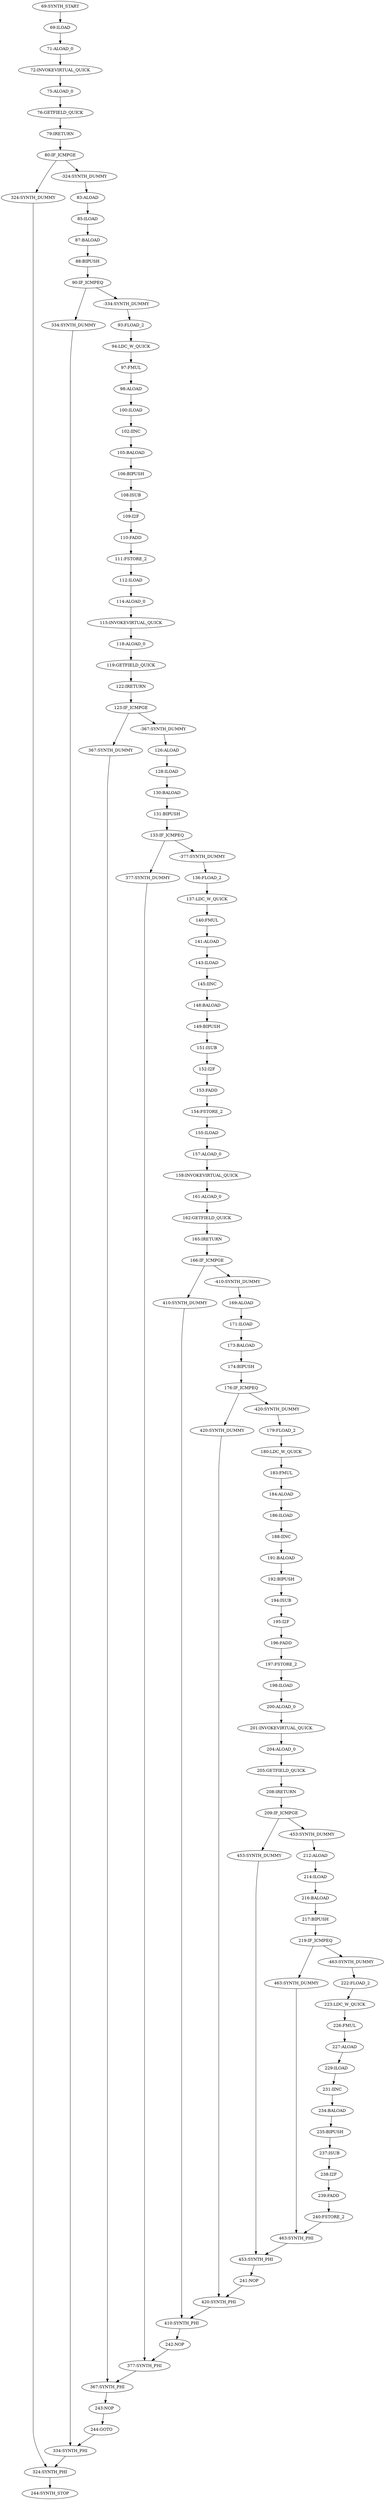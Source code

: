 digraph{
"69:SYNTH_START" -> "69:ILOAD";
"69:ILOAD" -> "71:ALOAD_0";
"71:ALOAD_0" -> "72:INVOKEVIRTUAL_QUICK";
"72:INVOKEVIRTUAL_QUICK" -> "75:ALOAD_0";
"75:ALOAD_0" -> "76:GETFIELD_QUICK";
"76:GETFIELD_QUICK" -> "79:IRETURN";
"79:IRETURN" -> "80:IF_ICMPGE";
"80:IF_ICMPGE" -> "324:SYNTH_DUMMY";
"80:IF_ICMPGE" -> "-324:SYNTH_DUMMY";
"324:SYNTH_DUMMY" -> "324:SYNTH_PHI";
"-324:SYNTH_DUMMY" -> "83:ALOAD";
"83:ALOAD" -> "85:ILOAD";
"85:ILOAD" -> "87:BALOAD";
"87:BALOAD" -> "88:BIPUSH";
"88:BIPUSH" -> "90:IF_ICMPEQ";
"90:IF_ICMPEQ" -> "334:SYNTH_DUMMY";
"90:IF_ICMPEQ" -> "-334:SYNTH_DUMMY";
"334:SYNTH_DUMMY" -> "334:SYNTH_PHI";
"-334:SYNTH_DUMMY" -> "93:FLOAD_2";
"93:FLOAD_2" -> "94:LDC_W_QUICK";
"94:LDC_W_QUICK" -> "97:FMUL";
"97:FMUL" -> "98:ALOAD";
"98:ALOAD" -> "100:ILOAD";
"100:ILOAD" -> "102:IINC";
"102:IINC" -> "105:BALOAD";
"105:BALOAD" -> "106:BIPUSH";
"106:BIPUSH" -> "108:ISUB";
"108:ISUB" -> "109:I2F";
"109:I2F" -> "110:FADD";
"110:FADD" -> "111:FSTORE_2";
"111:FSTORE_2" -> "112:ILOAD";
"112:ILOAD" -> "114:ALOAD_0";
"114:ALOAD_0" -> "115:INVOKEVIRTUAL_QUICK";
"115:INVOKEVIRTUAL_QUICK" -> "118:ALOAD_0";
"118:ALOAD_0" -> "119:GETFIELD_QUICK";
"119:GETFIELD_QUICK" -> "122:IRETURN";
"122:IRETURN" -> "123:IF_ICMPGE";
"123:IF_ICMPGE" -> "367:SYNTH_DUMMY";
"123:IF_ICMPGE" -> "-367:SYNTH_DUMMY";
"367:SYNTH_DUMMY" -> "367:SYNTH_PHI";
"-367:SYNTH_DUMMY" -> "126:ALOAD";
"126:ALOAD" -> "128:ILOAD";
"243:NOP" -> "244:GOTO";
"244:GOTO" -> "334:SYNTH_PHI";
"128:ILOAD" -> "130:BALOAD";
"130:BALOAD" -> "131:BIPUSH";
"131:BIPUSH" -> "133:IF_ICMPEQ";
"133:IF_ICMPEQ" -> "377:SYNTH_DUMMY";
"133:IF_ICMPEQ" -> "-377:SYNTH_DUMMY";
"377:SYNTH_DUMMY" -> "377:SYNTH_PHI";
"-377:SYNTH_DUMMY" -> "136:FLOAD_2";
"136:FLOAD_2" -> "137:LDC_W_QUICK";
"137:LDC_W_QUICK" -> "140:FMUL";
"140:FMUL" -> "141:ALOAD";
"141:ALOAD" -> "143:ILOAD";
"143:ILOAD" -> "145:IINC";
"145:IINC" -> "148:BALOAD";
"148:BALOAD" -> "149:BIPUSH";
"149:BIPUSH" -> "151:ISUB";
"151:ISUB" -> "152:I2F";
"152:I2F" -> "153:FADD";
"153:FADD" -> "154:FSTORE_2";
"154:FSTORE_2" -> "155:ILOAD";
"155:ILOAD" -> "157:ALOAD_0";
"157:ALOAD_0" -> "158:INVOKEVIRTUAL_QUICK";
"158:INVOKEVIRTUAL_QUICK" -> "161:ALOAD_0";
"161:ALOAD_0" -> "162:GETFIELD_QUICK";
"162:GETFIELD_QUICK" -> "165:IRETURN";
"165:IRETURN" -> "166:IF_ICMPGE";
"166:IF_ICMPGE" -> "410:SYNTH_DUMMY";
"166:IF_ICMPGE" -> "-410:SYNTH_DUMMY";
"410:SYNTH_DUMMY" -> "410:SYNTH_PHI";
"-410:SYNTH_DUMMY" -> "169:ALOAD";
"169:ALOAD" -> "171:ILOAD";
"242:NOP" -> "377:SYNTH_PHI";
"171:ILOAD" -> "173:BALOAD";
"173:BALOAD" -> "174:BIPUSH";
"174:BIPUSH" -> "176:IF_ICMPEQ";
"176:IF_ICMPEQ" -> "420:SYNTH_DUMMY";
"176:IF_ICMPEQ" -> "-420:SYNTH_DUMMY";
"420:SYNTH_DUMMY" -> "420:SYNTH_PHI";
"-420:SYNTH_DUMMY" -> "179:FLOAD_2";
"179:FLOAD_2" -> "180:LDC_W_QUICK";
"180:LDC_W_QUICK" -> "183:FMUL";
"183:FMUL" -> "184:ALOAD";
"184:ALOAD" -> "186:ILOAD";
"186:ILOAD" -> "188:IINC";
"188:IINC" -> "191:BALOAD";
"191:BALOAD" -> "192:BIPUSH";
"192:BIPUSH" -> "194:ISUB";
"194:ISUB" -> "195:I2F";
"195:I2F" -> "196:FADD";
"196:FADD" -> "197:FSTORE_2";
"197:FSTORE_2" -> "198:ILOAD";
"198:ILOAD" -> "200:ALOAD_0";
"200:ALOAD_0" -> "201:INVOKEVIRTUAL_QUICK";
"201:INVOKEVIRTUAL_QUICK" -> "204:ALOAD_0";
"204:ALOAD_0" -> "205:GETFIELD_QUICK";
"205:GETFIELD_QUICK" -> "208:IRETURN";
"208:IRETURN" -> "209:IF_ICMPGE";
"209:IF_ICMPGE" -> "453:SYNTH_DUMMY";
"209:IF_ICMPGE" -> "-453:SYNTH_DUMMY";
"453:SYNTH_DUMMY" -> "453:SYNTH_PHI";
"-453:SYNTH_DUMMY" -> "212:ALOAD";
"212:ALOAD" -> "214:ILOAD";
"241:NOP" -> "420:SYNTH_PHI";
"214:ILOAD" -> "216:BALOAD";
"216:BALOAD" -> "217:BIPUSH";
"217:BIPUSH" -> "219:IF_ICMPEQ";
"219:IF_ICMPEQ" -> "463:SYNTH_DUMMY";
"219:IF_ICMPEQ" -> "-463:SYNTH_DUMMY";
"463:SYNTH_DUMMY" -> "463:SYNTH_PHI";
"-463:SYNTH_DUMMY" -> "222:FLOAD_2";
"222:FLOAD_2" -> "223:LDC_W_QUICK";
"223:LDC_W_QUICK" -> "226:FMUL";
"226:FMUL" -> "227:ALOAD";
"227:ALOAD" -> "229:ILOAD";
"229:ILOAD" -> "231:IINC";
"231:IINC" -> "234:BALOAD";
"234:BALOAD" -> "235:BIPUSH";
"235:BIPUSH" -> "237:ISUB";
"237:ISUB" -> "238:I2F";
"238:I2F" -> "239:FADD";
"239:FADD" -> "240:FSTORE_2";
"240:FSTORE_2" -> "463:SYNTH_PHI";
"463:SYNTH_PHI" -> "453:SYNTH_PHI";
"453:SYNTH_PHI" -> "241:NOP";
"420:SYNTH_PHI" -> "410:SYNTH_PHI";
"410:SYNTH_PHI" -> "242:NOP";
"377:SYNTH_PHI" -> "367:SYNTH_PHI";
"367:SYNTH_PHI" -> "243:NOP";
"334:SYNTH_PHI" -> "324:SYNTH_PHI";
"324:SYNTH_PHI" -> "244:SYNTH_STOP";
}